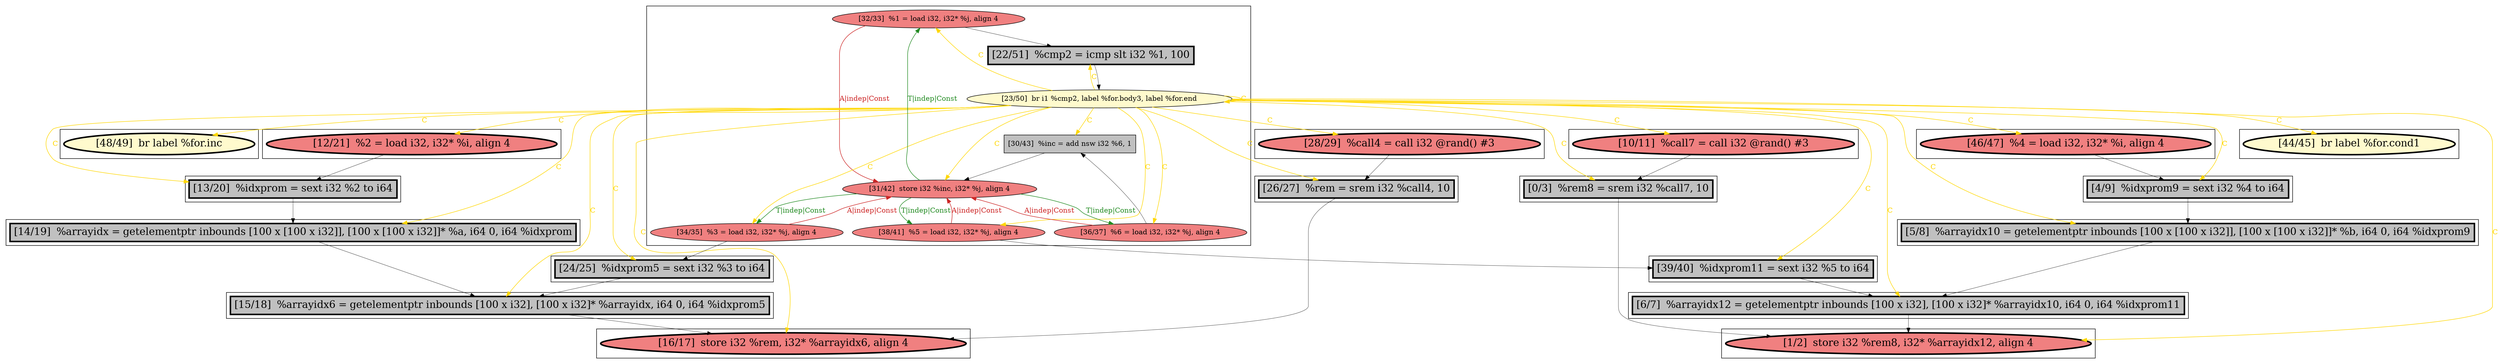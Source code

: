 
digraph G {



node1183->node1185 [style=solid,color=black,label="",penwidth=0.5,fontcolor=black ]
node1184->node1184 [style=solid,color=gold,label="C",penwidth=1.0,fontcolor=gold ]
node1184->node1185 [style=solid,color=gold,label="C",penwidth=1.0,fontcolor=gold ]
node1185->node1184 [style=solid,color=black,label="",penwidth=0.5,fontcolor=black ]
node1184->node1183 [style=solid,color=gold,label="C",penwidth=1.0,fontcolor=gold ]
node1187->node1186 [style=solid,color=firebrick3,label="A|indep|Const",penwidth=1.0,fontcolor=firebrick3 ]
node1184->node1171 [style=solid,color=gold,label="C",penwidth=1.0,fontcolor=gold ]
node1182->node1186 [style=solid,color=firebrick3,label="A|indep|Const",penwidth=1.0,fontcolor=firebrick3 ]
node1186->node1182 [style=solid,color=forestgreen,label="T|indep|Const",penwidth=1.0,fontcolor=forestgreen ]
node1183->node1186 [style=solid,color=firebrick3,label="A|indep|Const",penwidth=1.0,fontcolor=firebrick3 ]
node1190->node1172 [style=solid,color=black,label="",penwidth=0.5,fontcolor=black ]
node1184->node1181 [style=solid,color=gold,label="C",penwidth=1.0,fontcolor=gold ]
node1179->node1167 [style=solid,color=black,label="",penwidth=0.5,fontcolor=black ]
node1168->node1173 [style=solid,color=black,label="",penwidth=0.5,fontcolor=black ]
node1184->node1189 [style=solid,color=gold,label="C",penwidth=1.0,fontcolor=gold ]
node1184->node1182 [style=solid,color=gold,label="C",penwidth=1.0,fontcolor=gold ]
node1186->node1183 [style=solid,color=forestgreen,label="T|indep|Const",penwidth=1.0,fontcolor=forestgreen ]
node1187->node1178 [style=solid,color=black,label="",penwidth=0.5,fontcolor=black ]
node1191->node1173 [style=solid,color=black,label="",penwidth=0.5,fontcolor=black ]
node1184->node1168 [style=solid,color=gold,label="C",penwidth=1.0,fontcolor=gold ]
node1170->node1174 [style=solid,color=black,label="",penwidth=0.5,fontcolor=black ]
node1184->node1177 [style=solid,color=gold,label="C",penwidth=1.0,fontcolor=gold ]
node1184->node1174 [style=solid,color=gold,label="C",penwidth=1.0,fontcolor=gold ]
node1184->node1178 [style=solid,color=gold,label="C",penwidth=1.0,fontcolor=gold ]
node1181->node1168 [style=solid,color=black,label="",penwidth=0.5,fontcolor=black ]
node1184->node1191 [style=solid,color=gold,label="C",penwidth=1.0,fontcolor=gold ]
node1184->node1166 [style=solid,color=gold,label="C",penwidth=1.0,fontcolor=gold ]
node1184->node1190 [style=solid,color=gold,label="C",penwidth=1.0,fontcolor=gold ]
node1178->node1190 [style=solid,color=black,label="",penwidth=0.5,fontcolor=black ]
node1184->node1180 [style=solid,color=gold,label="C",penwidth=1.0,fontcolor=gold ]
node1184->node1172 [style=solid,color=gold,label="C",penwidth=1.0,fontcolor=gold ]
node1184->node1179 [style=solid,color=gold,label="C",penwidth=1.0,fontcolor=gold ]
node1184->node1175 [style=solid,color=gold,label="C",penwidth=1.0,fontcolor=gold ]
node1188->node1186 [style=solid,color=black,label="",penwidth=0.5,fontcolor=black ]
node1184->node1169 [style=solid,color=gold,label="C",penwidth=1.0,fontcolor=gold ]
node1186->node1181 [style=solid,color=forestgreen,label="T|indep|Const",penwidth=1.0,fontcolor=forestgreen ]
node1184->node1173 [style=solid,color=gold,label="C",penwidth=1.0,fontcolor=gold ]
node1176->node1172 [style=solid,color=black,label="",penwidth=0.5,fontcolor=black ]
node1177->node1190 [style=solid,color=black,label="",penwidth=0.5,fontcolor=black ]
node1184->node1176 [style=solid,color=gold,label="C",penwidth=1.0,fontcolor=gold ]
node1175->node1176 [style=solid,color=black,label="",penwidth=0.5,fontcolor=black ]
node1184->node1167 [style=solid,color=gold,label="C",penwidth=1.0,fontcolor=gold ]
node1182->node1188 [style=solid,color=black,label="",penwidth=0.5,fontcolor=black ]
node1184->node1186 [style=solid,color=gold,label="C",penwidth=1.0,fontcolor=gold ]
node1173->node1166 [style=solid,color=black,label="",penwidth=0.5,fontcolor=black ]
node1167->node1166 [style=solid,color=black,label="",penwidth=0.5,fontcolor=black ]
node1184->node1170 [style=solid,color=gold,label="C",penwidth=1.0,fontcolor=gold ]
node1181->node1186 [style=solid,color=firebrick3,label="A|indep|Const",penwidth=1.0,fontcolor=firebrick3 ]
node1189->node1177 [style=solid,color=black,label="",penwidth=0.5,fontcolor=black ]
node1180->node1189 [style=solid,color=black,label="",penwidth=0.5,fontcolor=black ]
node1184->node1188 [style=solid,color=gold,label="C",penwidth=1.0,fontcolor=gold ]
node1186->node1187 [style=solid,color=forestgreen,label="T|indep|Const",penwidth=1.0,fontcolor=forestgreen ]
node1184->node1187 [style=solid,color=gold,label="C",penwidth=1.0,fontcolor=gold ]
node1174->node1191 [style=solid,color=black,label="",penwidth=0.5,fontcolor=black ]


subgraph cluster18 {


node1191 [penwidth=3.0,fontsize=20,fillcolor=grey,label="[5/8]  %arrayidx10 = getelementptr inbounds [100 x [100 x i32]], [100 x [100 x i32]]* %b, i64 0, i64 %idxprom9",shape=rectangle,style=filled ]



}

subgraph cluster16 {


node1189 [penwidth=3.0,fontsize=20,fillcolor=grey,label="[13/20]  %idxprom = sext i32 %2 to i64",shape=rectangle,style=filled ]



}

subgraph cluster17 {


node1190 [penwidth=3.0,fontsize=20,fillcolor=grey,label="[15/18]  %arrayidx6 = getelementptr inbounds [100 x i32], [100 x i32]* %arrayidx, i64 0, i64 %idxprom5",shape=rectangle,style=filled ]



}

subgraph cluster4 {


node1170 [penwidth=3.0,fontsize=20,fillcolor=lightcoral,label="[46/47]  %4 = load i32, i32* %i, align 4",shape=ellipse,style=filled ]



}

subgraph cluster3 {


node1169 [penwidth=3.0,fontsize=20,fillcolor=lemonchiffon,label="[44/45]  br label %for.cond1",shape=ellipse,style=filled ]



}

subgraph cluster2 {


node1168 [penwidth=3.0,fontsize=20,fillcolor=grey,label="[39/40]  %idxprom11 = sext i32 %5 to i64",shape=rectangle,style=filled ]



}

subgraph cluster1 {


node1167 [penwidth=3.0,fontsize=20,fillcolor=grey,label="[0/3]  %rem8 = srem i32 %call7, 10",shape=rectangle,style=filled ]



}

subgraph cluster12 {


node1178 [penwidth=3.0,fontsize=20,fillcolor=grey,label="[24/25]  %idxprom5 = sext i32 %3 to i64",shape=rectangle,style=filled ]



}

subgraph cluster5 {


node1171 [penwidth=3.0,fontsize=20,fillcolor=lemonchiffon,label="[48/49]  br label %for.inc",shape=ellipse,style=filled ]



}

subgraph cluster0 {


node1166 [penwidth=3.0,fontsize=20,fillcolor=lightcoral,label="[1/2]  store i32 %rem8, i32* %arrayidx12, align 4",shape=ellipse,style=filled ]



}

subgraph cluster6 {


node1172 [penwidth=3.0,fontsize=20,fillcolor=lightcoral,label="[16/17]  store i32 %rem, i32* %arrayidx6, align 4",shape=ellipse,style=filled ]



}

subgraph cluster14 {


node1180 [penwidth=3.0,fontsize=20,fillcolor=lightcoral,label="[12/21]  %2 = load i32, i32* %i, align 4",shape=ellipse,style=filled ]



}

subgraph cluster7 {


node1173 [penwidth=3.0,fontsize=20,fillcolor=grey,label="[6/7]  %arrayidx12 = getelementptr inbounds [100 x i32], [100 x i32]* %arrayidx10, i64 0, i64 %idxprom11",shape=rectangle,style=filled ]



}

subgraph cluster8 {


node1174 [penwidth=3.0,fontsize=20,fillcolor=grey,label="[4/9]  %idxprom9 = sext i32 %4 to i64",shape=rectangle,style=filled ]



}

subgraph cluster9 {


node1175 [penwidth=3.0,fontsize=20,fillcolor=lightcoral,label="[28/29]  %call4 = call i32 @rand() #3",shape=ellipse,style=filled ]



}

subgraph cluster10 {


node1176 [penwidth=3.0,fontsize=20,fillcolor=grey,label="[26/27]  %rem = srem i32 %call4, 10",shape=rectangle,style=filled ]



}

subgraph cluster11 {


node1177 [penwidth=3.0,fontsize=20,fillcolor=grey,label="[14/19]  %arrayidx = getelementptr inbounds [100 x [100 x i32]], [100 x [100 x i32]]* %a, i64 0, i64 %idxprom",shape=rectangle,style=filled ]



}

subgraph cluster13 {


node1179 [penwidth=3.0,fontsize=20,fillcolor=lightcoral,label="[10/11]  %call7 = call i32 @rand() #3",shape=ellipse,style=filled ]



}

subgraph cluster15 {


node1188 [fillcolor=grey,label="[30/43]  %inc = add nsw i32 %6, 1",shape=rectangle,style=filled ]
node1187 [fillcolor=lightcoral,label="[34/35]  %3 = load i32, i32* %j, align 4",shape=ellipse,style=filled ]
node1182 [fillcolor=lightcoral,label="[36/37]  %6 = load i32, i32* %j, align 4",shape=ellipse,style=filled ]
node1181 [fillcolor=lightcoral,label="[38/41]  %5 = load i32, i32* %j, align 4",shape=ellipse,style=filled ]
node1184 [fillcolor=lemonchiffon,label="[23/50]  br i1 %cmp2, label %for.body3, label %for.end",shape=ellipse,style=filled ]
node1183 [fillcolor=lightcoral,label="[32/33]  %1 = load i32, i32* %j, align 4",shape=ellipse,style=filled ]
node1185 [penwidth=3.0,fontsize=20,fillcolor=grey,label="[22/51]  %cmp2 = icmp slt i32 %1, 100",shape=rectangle,style=filled ]
node1186 [fillcolor=lightcoral,label="[31/42]  store i32 %inc, i32* %j, align 4",shape=ellipse,style=filled ]



}

}
